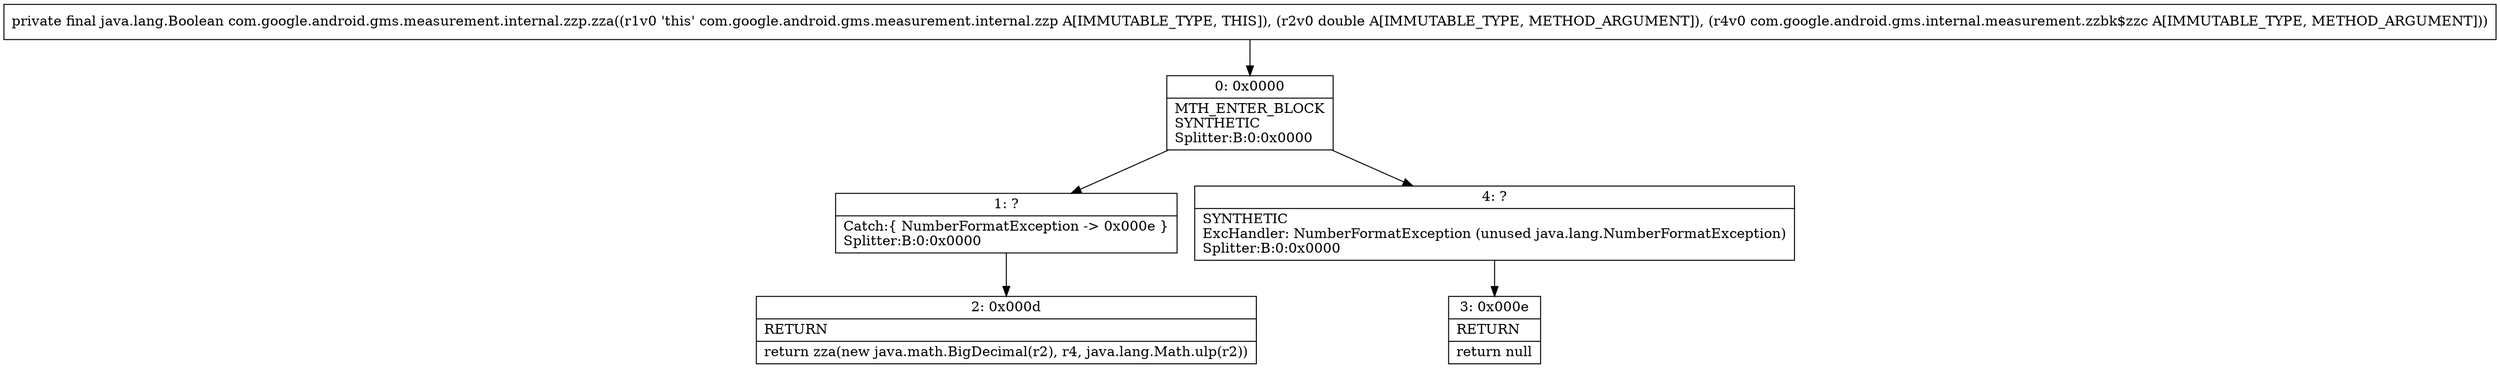 digraph "CFG forcom.google.android.gms.measurement.internal.zzp.zza(DLcom\/google\/android\/gms\/internal\/measurement\/zzbk$zzc;)Ljava\/lang\/Boolean;" {
Node_0 [shape=record,label="{0\:\ 0x0000|MTH_ENTER_BLOCK\lSYNTHETIC\lSplitter:B:0:0x0000\l}"];
Node_1 [shape=record,label="{1\:\ ?|Catch:\{ NumberFormatException \-\> 0x000e \}\lSplitter:B:0:0x0000\l}"];
Node_2 [shape=record,label="{2\:\ 0x000d|RETURN\l|return zza(new java.math.BigDecimal(r2), r4, java.lang.Math.ulp(r2))\l}"];
Node_3 [shape=record,label="{3\:\ 0x000e|RETURN\l|return null\l}"];
Node_4 [shape=record,label="{4\:\ ?|SYNTHETIC\lExcHandler: NumberFormatException (unused java.lang.NumberFormatException)\lSplitter:B:0:0x0000\l}"];
MethodNode[shape=record,label="{private final java.lang.Boolean com.google.android.gms.measurement.internal.zzp.zza((r1v0 'this' com.google.android.gms.measurement.internal.zzp A[IMMUTABLE_TYPE, THIS]), (r2v0 double A[IMMUTABLE_TYPE, METHOD_ARGUMENT]), (r4v0 com.google.android.gms.internal.measurement.zzbk$zzc A[IMMUTABLE_TYPE, METHOD_ARGUMENT])) }"];
MethodNode -> Node_0;
Node_0 -> Node_1;
Node_0 -> Node_4;
Node_1 -> Node_2;
Node_4 -> Node_3;
}


